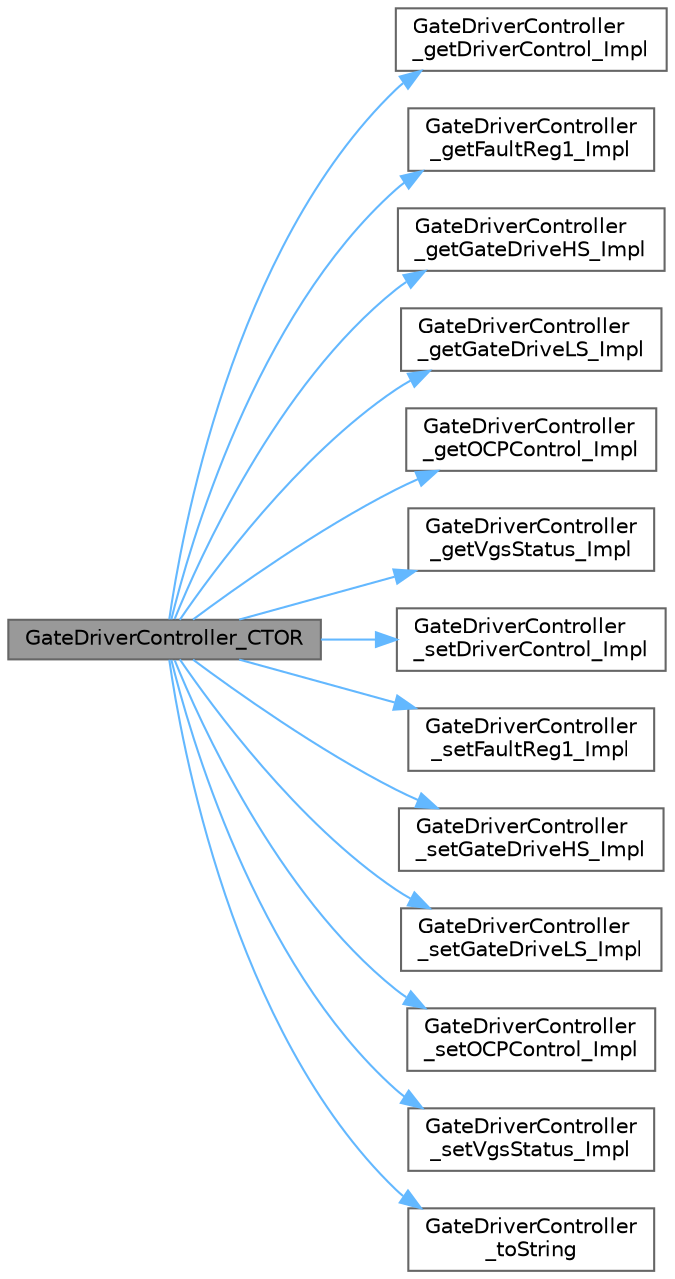 digraph "GateDriverController_CTOR"
{
 // LATEX_PDF_SIZE
  bgcolor="transparent";
  edge [fontname=Helvetica,fontsize=10,labelfontname=Helvetica,labelfontsize=10];
  node [fontname=Helvetica,fontsize=10,shape=box,height=0.2,width=0.4];
  rankdir="LR";
  Node1 [id="Node000001",label="GateDriverController_CTOR",height=0.2,width=0.4,color="gray40", fillcolor="grey60", style="filled", fontcolor="black",tooltip="Constructor for the Gate Driver Controller."];
  Node1 -> Node2 [id="edge1_Node000001_Node000002",color="steelblue1",style="solid",tooltip=" "];
  Node2 [id="Node000002",label="GateDriverController\l_getDriverControl_Impl",height=0.2,width=0.4,color="grey40", fillcolor="white", style="filled",URL="$_gate_driver_controller_8c.html#a1445caaa4dcf6cfec43601b925c4bf92",tooltip="Gets the current Driver Control value."];
  Node1 -> Node3 [id="edge2_Node000001_Node000003",color="steelblue1",style="solid",tooltip=" "];
  Node3 [id="Node000003",label="GateDriverController\l_getFaultReg1_Impl",height=0.2,width=0.4,color="grey40", fillcolor="white", style="filled",URL="$_gate_driver_controller_8c.html#a6836bf976a1df724df7c787dd4f57dff",tooltip="Gets the current Fault Register 1 value."];
  Node1 -> Node4 [id="edge3_Node000001_Node000004",color="steelblue1",style="solid",tooltip=" "];
  Node4 [id="Node000004",label="GateDriverController\l_getGateDriveHS_Impl",height=0.2,width=0.4,color="grey40", fillcolor="white", style="filled",URL="$_gate_driver_controller_8c.html#a164c818741ee7d8b821b15e4fb6ca576",tooltip="Gets the current Gate Drive High Side value."];
  Node1 -> Node5 [id="edge4_Node000001_Node000005",color="steelblue1",style="solid",tooltip=" "];
  Node5 [id="Node000005",label="GateDriverController\l_getGateDriveLS_Impl",height=0.2,width=0.4,color="grey40", fillcolor="white", style="filled",URL="$_gate_driver_controller_8c.html#ae4d41713aa9cc94885f7434bd992f58b",tooltip="Gets the current Gate Drive Low Side value."];
  Node1 -> Node6 [id="edge5_Node000001_Node000006",color="steelblue1",style="solid",tooltip=" "];
  Node6 [id="Node000006",label="GateDriverController\l_getOCPControl_Impl",height=0.2,width=0.4,color="grey40", fillcolor="white", style="filled",URL="$_gate_driver_controller_8c.html#a0d4e47f1f44235c76ba099c2c8d4e450",tooltip="Gets the current OCP Control value."];
  Node1 -> Node7 [id="edge6_Node000001_Node000007",color="steelblue1",style="solid",tooltip=" "];
  Node7 [id="Node000007",label="GateDriverController\l_getVgsStatus_Impl",height=0.2,width=0.4,color="grey40", fillcolor="white", style="filled",URL="$_gate_driver_controller_8c.html#a14ae6397301cb26fc6f97bcda6b83485",tooltip="Gets the current Vgs Status value."];
  Node1 -> Node8 [id="edge7_Node000001_Node000008",color="steelblue1",style="solid",tooltip=" "];
  Node8 [id="Node000008",label="GateDriverController\l_setDriverControl_Impl",height=0.2,width=0.4,color="grey40", fillcolor="white", style="filled",URL="$_gate_driver_controller_8c.html#a40af72d0d8761b6723f495a78b9798ec",tooltip="Sets the Driver Control value."];
  Node1 -> Node9 [id="edge8_Node000001_Node000009",color="steelblue1",style="solid",tooltip=" "];
  Node9 [id="Node000009",label="GateDriverController\l_setFaultReg1_Impl",height=0.2,width=0.4,color="grey40", fillcolor="white", style="filled",URL="$_gate_driver_controller_8c.html#a800131ba4847826e3dd991174480f977",tooltip="Sets the Fault Register 1 value."];
  Node1 -> Node10 [id="edge9_Node000001_Node000010",color="steelblue1",style="solid",tooltip=" "];
  Node10 [id="Node000010",label="GateDriverController\l_setGateDriveHS_Impl",height=0.2,width=0.4,color="grey40", fillcolor="white", style="filled",URL="$_gate_driver_controller_8c.html#a87238c8e55d9dc702347cd9324b4c9f0",tooltip="Sets the Gate Drive High Side value."];
  Node1 -> Node11 [id="edge10_Node000001_Node000011",color="steelblue1",style="solid",tooltip=" "];
  Node11 [id="Node000011",label="GateDriverController\l_setGateDriveLS_Impl",height=0.2,width=0.4,color="grey40", fillcolor="white", style="filled",URL="$_gate_driver_controller_8c.html#ab741de90f1e5aeae67c2451335eb43fb",tooltip="Sets the Gate Drive Low Side value."];
  Node1 -> Node12 [id="edge11_Node000001_Node000012",color="steelblue1",style="solid",tooltip=" "];
  Node12 [id="Node000012",label="GateDriverController\l_setOCPControl_Impl",height=0.2,width=0.4,color="grey40", fillcolor="white", style="filled",URL="$_gate_driver_controller_8c.html#a879baecca6632c4562282425fa79388b",tooltip="Sets the OCP Control value."];
  Node1 -> Node13 [id="edge12_Node000001_Node000013",color="steelblue1",style="solid",tooltip=" "];
  Node13 [id="Node000013",label="GateDriverController\l_setVgsStatus_Impl",height=0.2,width=0.4,color="grey40", fillcolor="white", style="filled",URL="$_gate_driver_controller_8c.html#aee4fe98d10ffdc709ad7696d04246b75",tooltip="Sets the Vgs Status value."];
  Node1 -> Node14 [id="edge13_Node000001_Node000014",color="steelblue1",style="solid",tooltip=" "];
  Node14 [id="Node000014",label="GateDriverController\l_toString",height=0.2,width=0.4,color="grey40", fillcolor="white", style="filled",URL="$_gate_driver_controller_8c.html#a90ea93ef3c78d3492ac126b076cc1aed",tooltip="Converts the Gate Driver Controller configuration to a string."];
}

